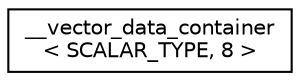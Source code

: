 digraph "Graphical Class Hierarchy"
{
  edge [fontname="Helvetica",fontsize="10",labelfontname="Helvetica",labelfontsize="10"];
  node [fontname="Helvetica",fontsize="10",shape=record];
  rankdir="LR";
  Node1 [label="__vector_data_container\l\< SCALAR_TYPE, 8 \>",height=0.2,width=0.4,color="black", fillcolor="white", style="filled",URL="$class____vector__data__container_3_01SCALAR__TYPE_00_018_01_4.html"];
}
